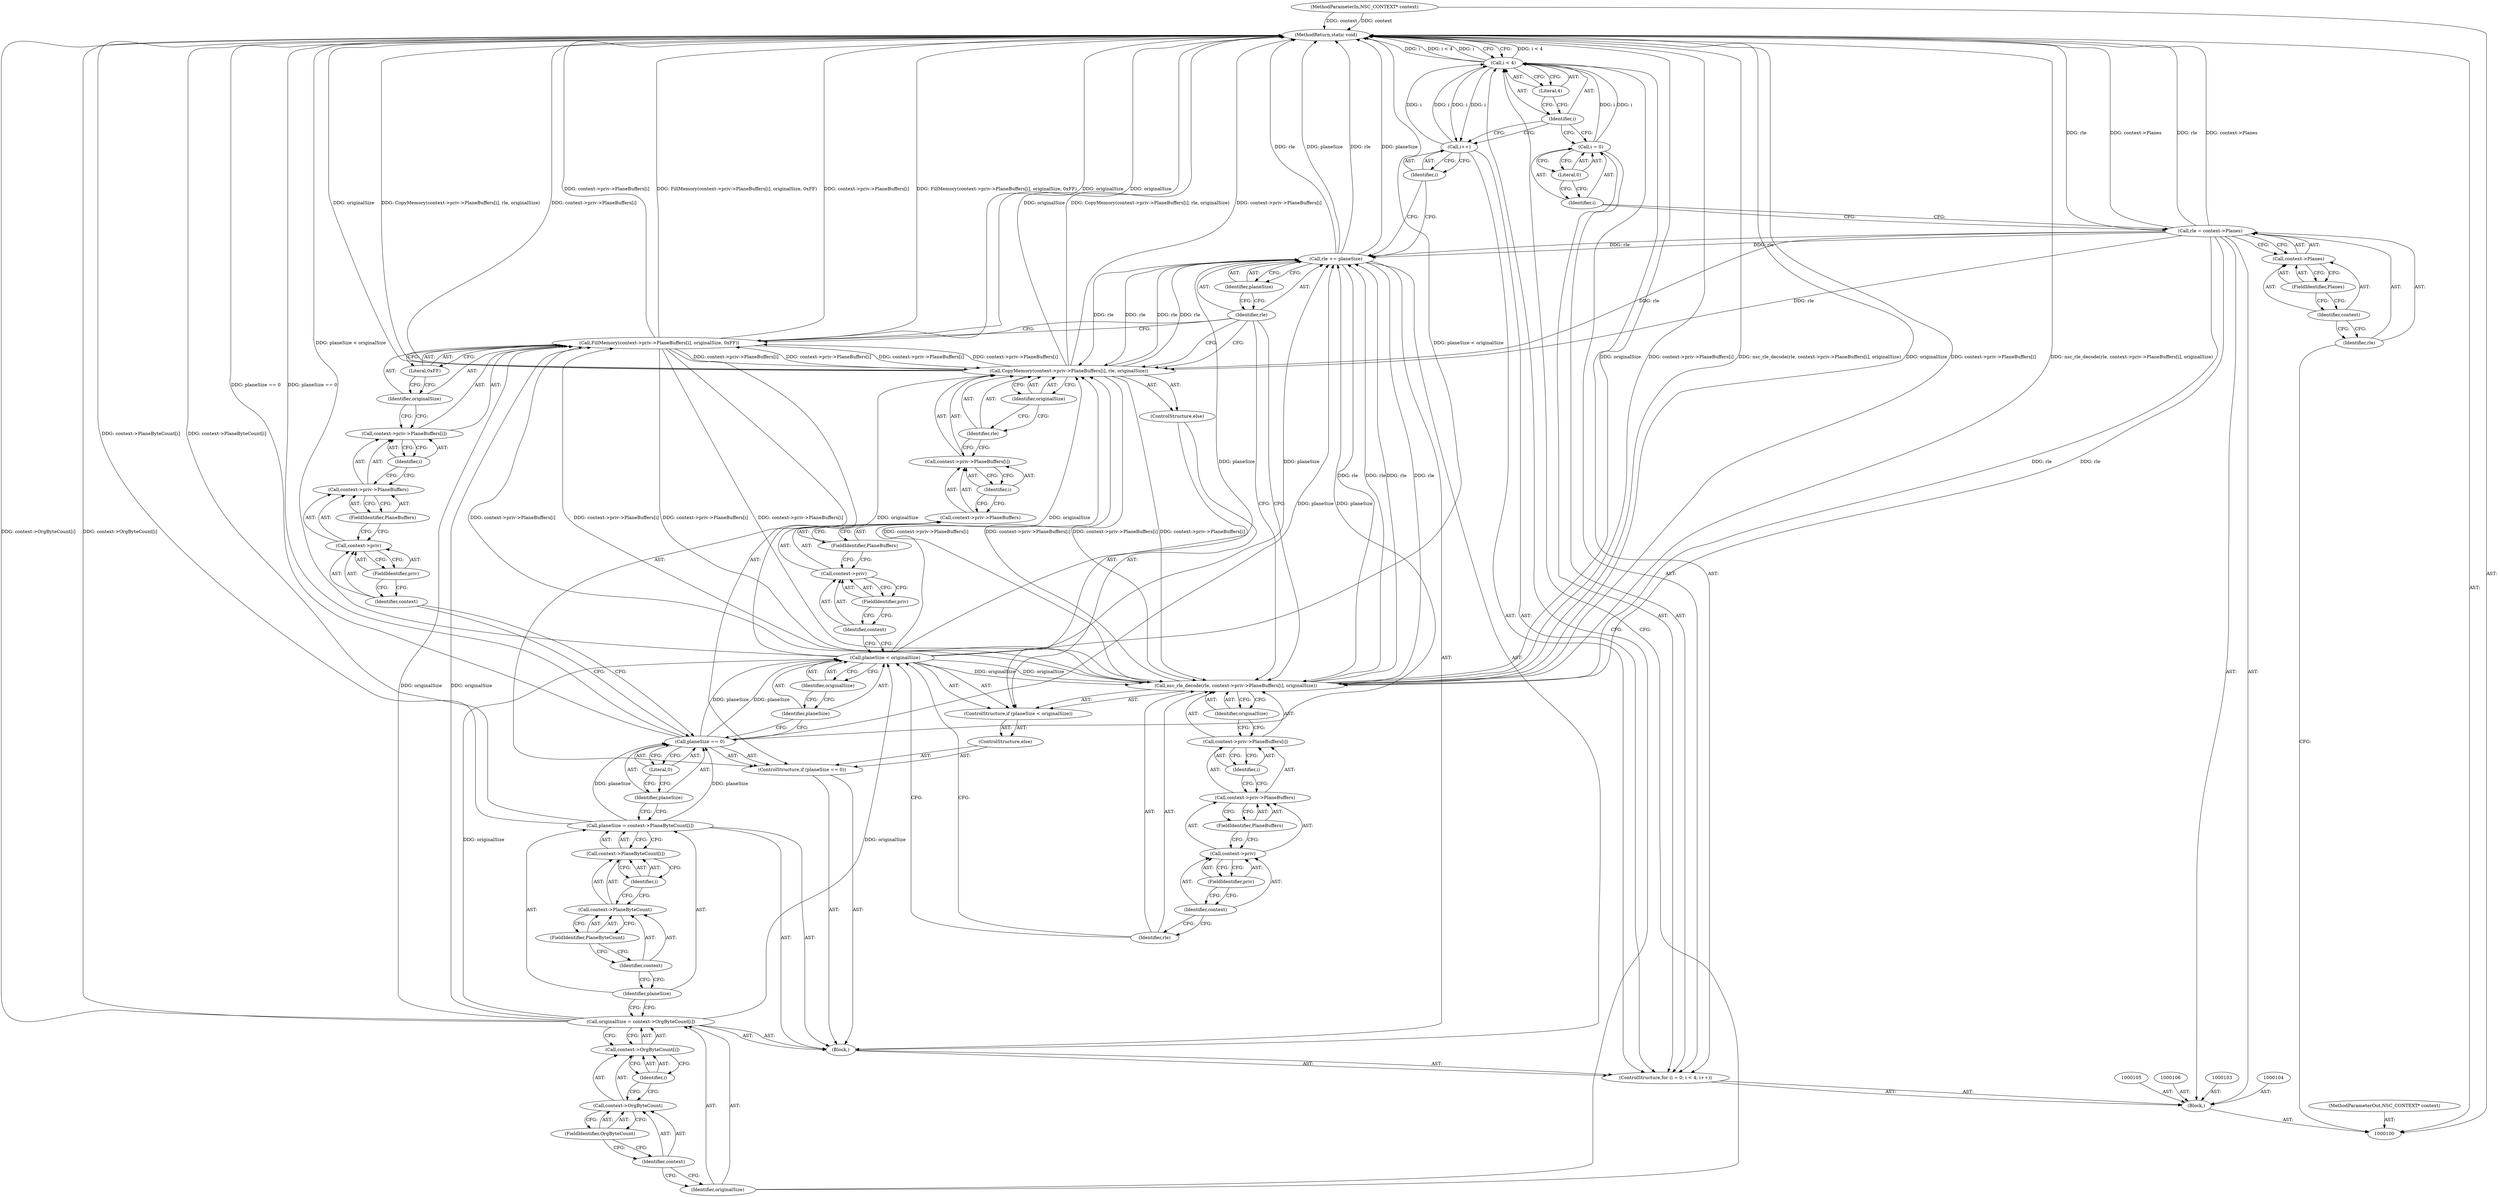 digraph "1_FreeRDP_d1112c279bd1a327e8e4d0b5f371458bf2579659_2" {
"1000179" [label="(MethodReturn,static void)"];
"1000101" [label="(MethodParameterIn,NSC_CONTEXT* context)"];
"1000241" [label="(MethodParameterOut,NSC_CONTEXT* context)"];
"1000121" [label="(Block,)"];
"1000124" [label="(Call,context->OrgByteCount[i])"];
"1000125" [label="(Call,context->OrgByteCount)"];
"1000126" [label="(Identifier,context)"];
"1000122" [label="(Call,originalSize = context->OrgByteCount[i])"];
"1000123" [label="(Identifier,originalSize)"];
"1000127" [label="(FieldIdentifier,OrgByteCount)"];
"1000128" [label="(Identifier,i)"];
"1000131" [label="(Call,context->PlaneByteCount[i])"];
"1000132" [label="(Call,context->PlaneByteCount)"];
"1000133" [label="(Identifier,context)"];
"1000134" [label="(FieldIdentifier,PlaneByteCount)"];
"1000129" [label="(Call,planeSize = context->PlaneByteCount[i])"];
"1000130" [label="(Identifier,planeSize)"];
"1000135" [label="(Identifier,i)"];
"1000139" [label="(Literal,0)"];
"1000136" [label="(ControlStructure,if (planeSize == 0))"];
"1000137" [label="(Call,planeSize == 0)"];
"1000138" [label="(Identifier,planeSize)"];
"1000141" [label="(Call,context->priv->PlaneBuffers[i])"];
"1000142" [label="(Call,context->priv->PlaneBuffers)"];
"1000143" [label="(Call,context->priv)"];
"1000144" [label="(Identifier,context)"];
"1000145" [label="(FieldIdentifier,priv)"];
"1000146" [label="(FieldIdentifier,PlaneBuffers)"];
"1000140" [label="(Call,FillMemory(context->priv->PlaneBuffers[i], originalSize, 0xFF))"];
"1000147" [label="(Identifier,i)"];
"1000148" [label="(Identifier,originalSize)"];
"1000149" [label="(Literal,0xFF)"];
"1000152" [label="(Call,planeSize < originalSize)"];
"1000153" [label="(Identifier,planeSize)"];
"1000154" [label="(Identifier,originalSize)"];
"1000150" [label="(ControlStructure,else)"];
"1000151" [label="(ControlStructure,if (planeSize < originalSize))"];
"1000156" [label="(Identifier,rle)"];
"1000157" [label="(Call,context->priv->PlaneBuffers[i])"];
"1000158" [label="(Call,context->priv->PlaneBuffers)"];
"1000159" [label="(Call,context->priv)"];
"1000160" [label="(Identifier,context)"];
"1000155" [label="(Call,nsc_rle_decode(rle, context->priv->PlaneBuffers[i], originalSize))"];
"1000161" [label="(FieldIdentifier,priv)"];
"1000162" [label="(FieldIdentifier,PlaneBuffers)"];
"1000163" [label="(Identifier,i)"];
"1000164" [label="(Identifier,originalSize)"];
"1000165" [label="(ControlStructure,else)"];
"1000167" [label="(Call,context->priv->PlaneBuffers[i])"];
"1000168" [label="(Call,context->priv->PlaneBuffers)"];
"1000169" [label="(Call,context->priv)"];
"1000170" [label="(Identifier,context)"];
"1000171" [label="(FieldIdentifier,priv)"];
"1000172" [label="(FieldIdentifier,PlaneBuffers)"];
"1000166" [label="(Call,CopyMemory(context->priv->PlaneBuffers[i], rle, originalSize))"];
"1000173" [label="(Identifier,i)"];
"1000174" [label="(Identifier,rle)"];
"1000175" [label="(Identifier,originalSize)"];
"1000102" [label="(Block,)"];
"1000178" [label="(Identifier,planeSize)"];
"1000176" [label="(Call,rle += planeSize)"];
"1000177" [label="(Identifier,rle)"];
"1000111" [label="(FieldIdentifier,Planes)"];
"1000107" [label="(Call,rle = context->Planes)"];
"1000108" [label="(Identifier,rle)"];
"1000109" [label="(Call,context->Planes)"];
"1000110" [label="(Identifier,context)"];
"1000115" [label="(Literal,0)"];
"1000116" [label="(Call,i < 4)"];
"1000117" [label="(Identifier,i)"];
"1000118" [label="(Literal,4)"];
"1000112" [label="(ControlStructure,for (i = 0; i < 4; i++))"];
"1000119" [label="(Call,i++)"];
"1000120" [label="(Identifier,i)"];
"1000113" [label="(Call,i = 0)"];
"1000114" [label="(Identifier,i)"];
"1000179" -> "1000100"  [label="AST: "];
"1000179" -> "1000116"  [label="CFG: "];
"1000155" -> "1000179"  [label="DDG: originalSize"];
"1000155" -> "1000179"  [label="DDG: context->priv->PlaneBuffers[i]"];
"1000155" -> "1000179"  [label="DDG: nsc_rle_decode(rle, context->priv->PlaneBuffers[i], originalSize)"];
"1000107" -> "1000179"  [label="DDG: rle"];
"1000107" -> "1000179"  [label="DDG: context->Planes"];
"1000140" -> "1000179"  [label="DDG: context->priv->PlaneBuffers[i]"];
"1000140" -> "1000179"  [label="DDG: FillMemory(context->priv->PlaneBuffers[i], originalSize, 0xFF)"];
"1000140" -> "1000179"  [label="DDG: originalSize"];
"1000176" -> "1000179"  [label="DDG: rle"];
"1000176" -> "1000179"  [label="DDG: planeSize"];
"1000116" -> "1000179"  [label="DDG: i < 4"];
"1000116" -> "1000179"  [label="DDG: i"];
"1000166" -> "1000179"  [label="DDG: CopyMemory(context->priv->PlaneBuffers[i], rle, originalSize)"];
"1000166" -> "1000179"  [label="DDG: context->priv->PlaneBuffers[i]"];
"1000166" -> "1000179"  [label="DDG: originalSize"];
"1000152" -> "1000179"  [label="DDG: planeSize < originalSize"];
"1000101" -> "1000179"  [label="DDG: context"];
"1000137" -> "1000179"  [label="DDG: planeSize == 0"];
"1000129" -> "1000179"  [label="DDG: context->PlaneByteCount[i]"];
"1000122" -> "1000179"  [label="DDG: context->OrgByteCount[i]"];
"1000101" -> "1000100"  [label="AST: "];
"1000101" -> "1000179"  [label="DDG: context"];
"1000241" -> "1000100"  [label="AST: "];
"1000121" -> "1000112"  [label="AST: "];
"1000122" -> "1000121"  [label="AST: "];
"1000129" -> "1000121"  [label="AST: "];
"1000136" -> "1000121"  [label="AST: "];
"1000176" -> "1000121"  [label="AST: "];
"1000124" -> "1000122"  [label="AST: "];
"1000124" -> "1000128"  [label="CFG: "];
"1000125" -> "1000124"  [label="AST: "];
"1000128" -> "1000124"  [label="AST: "];
"1000122" -> "1000124"  [label="CFG: "];
"1000125" -> "1000124"  [label="AST: "];
"1000125" -> "1000127"  [label="CFG: "];
"1000126" -> "1000125"  [label="AST: "];
"1000127" -> "1000125"  [label="AST: "];
"1000128" -> "1000125"  [label="CFG: "];
"1000126" -> "1000125"  [label="AST: "];
"1000126" -> "1000123"  [label="CFG: "];
"1000127" -> "1000126"  [label="CFG: "];
"1000122" -> "1000121"  [label="AST: "];
"1000122" -> "1000124"  [label="CFG: "];
"1000123" -> "1000122"  [label="AST: "];
"1000124" -> "1000122"  [label="AST: "];
"1000130" -> "1000122"  [label="CFG: "];
"1000122" -> "1000179"  [label="DDG: context->OrgByteCount[i]"];
"1000122" -> "1000140"  [label="DDG: originalSize"];
"1000122" -> "1000152"  [label="DDG: originalSize"];
"1000123" -> "1000122"  [label="AST: "];
"1000123" -> "1000116"  [label="CFG: "];
"1000126" -> "1000123"  [label="CFG: "];
"1000127" -> "1000125"  [label="AST: "];
"1000127" -> "1000126"  [label="CFG: "];
"1000125" -> "1000127"  [label="CFG: "];
"1000128" -> "1000124"  [label="AST: "];
"1000128" -> "1000125"  [label="CFG: "];
"1000124" -> "1000128"  [label="CFG: "];
"1000131" -> "1000129"  [label="AST: "];
"1000131" -> "1000135"  [label="CFG: "];
"1000132" -> "1000131"  [label="AST: "];
"1000135" -> "1000131"  [label="AST: "];
"1000129" -> "1000131"  [label="CFG: "];
"1000132" -> "1000131"  [label="AST: "];
"1000132" -> "1000134"  [label="CFG: "];
"1000133" -> "1000132"  [label="AST: "];
"1000134" -> "1000132"  [label="AST: "];
"1000135" -> "1000132"  [label="CFG: "];
"1000133" -> "1000132"  [label="AST: "];
"1000133" -> "1000130"  [label="CFG: "];
"1000134" -> "1000133"  [label="CFG: "];
"1000134" -> "1000132"  [label="AST: "];
"1000134" -> "1000133"  [label="CFG: "];
"1000132" -> "1000134"  [label="CFG: "];
"1000129" -> "1000121"  [label="AST: "];
"1000129" -> "1000131"  [label="CFG: "];
"1000130" -> "1000129"  [label="AST: "];
"1000131" -> "1000129"  [label="AST: "];
"1000138" -> "1000129"  [label="CFG: "];
"1000129" -> "1000179"  [label="DDG: context->PlaneByteCount[i]"];
"1000129" -> "1000137"  [label="DDG: planeSize"];
"1000130" -> "1000129"  [label="AST: "];
"1000130" -> "1000122"  [label="CFG: "];
"1000133" -> "1000130"  [label="CFG: "];
"1000135" -> "1000131"  [label="AST: "];
"1000135" -> "1000132"  [label="CFG: "];
"1000131" -> "1000135"  [label="CFG: "];
"1000139" -> "1000137"  [label="AST: "];
"1000139" -> "1000138"  [label="CFG: "];
"1000137" -> "1000139"  [label="CFG: "];
"1000136" -> "1000121"  [label="AST: "];
"1000137" -> "1000136"  [label="AST: "];
"1000140" -> "1000136"  [label="AST: "];
"1000150" -> "1000136"  [label="AST: "];
"1000137" -> "1000136"  [label="AST: "];
"1000137" -> "1000139"  [label="CFG: "];
"1000138" -> "1000137"  [label="AST: "];
"1000139" -> "1000137"  [label="AST: "];
"1000144" -> "1000137"  [label="CFG: "];
"1000153" -> "1000137"  [label="CFG: "];
"1000137" -> "1000179"  [label="DDG: planeSize == 0"];
"1000129" -> "1000137"  [label="DDG: planeSize"];
"1000137" -> "1000152"  [label="DDG: planeSize"];
"1000137" -> "1000176"  [label="DDG: planeSize"];
"1000138" -> "1000137"  [label="AST: "];
"1000138" -> "1000129"  [label="CFG: "];
"1000139" -> "1000138"  [label="CFG: "];
"1000141" -> "1000140"  [label="AST: "];
"1000141" -> "1000147"  [label="CFG: "];
"1000142" -> "1000141"  [label="AST: "];
"1000147" -> "1000141"  [label="AST: "];
"1000148" -> "1000141"  [label="CFG: "];
"1000142" -> "1000141"  [label="AST: "];
"1000142" -> "1000146"  [label="CFG: "];
"1000143" -> "1000142"  [label="AST: "];
"1000146" -> "1000142"  [label="AST: "];
"1000147" -> "1000142"  [label="CFG: "];
"1000143" -> "1000142"  [label="AST: "];
"1000143" -> "1000145"  [label="CFG: "];
"1000144" -> "1000143"  [label="AST: "];
"1000145" -> "1000143"  [label="AST: "];
"1000146" -> "1000143"  [label="CFG: "];
"1000144" -> "1000143"  [label="AST: "];
"1000144" -> "1000137"  [label="CFG: "];
"1000145" -> "1000144"  [label="CFG: "];
"1000145" -> "1000143"  [label="AST: "];
"1000145" -> "1000144"  [label="CFG: "];
"1000143" -> "1000145"  [label="CFG: "];
"1000146" -> "1000142"  [label="AST: "];
"1000146" -> "1000143"  [label="CFG: "];
"1000142" -> "1000146"  [label="CFG: "];
"1000140" -> "1000136"  [label="AST: "];
"1000140" -> "1000149"  [label="CFG: "];
"1000141" -> "1000140"  [label="AST: "];
"1000148" -> "1000140"  [label="AST: "];
"1000149" -> "1000140"  [label="AST: "];
"1000177" -> "1000140"  [label="CFG: "];
"1000140" -> "1000179"  [label="DDG: context->priv->PlaneBuffers[i]"];
"1000140" -> "1000179"  [label="DDG: FillMemory(context->priv->PlaneBuffers[i], originalSize, 0xFF)"];
"1000140" -> "1000179"  [label="DDG: originalSize"];
"1000155" -> "1000140"  [label="DDG: context->priv->PlaneBuffers[i]"];
"1000166" -> "1000140"  [label="DDG: context->priv->PlaneBuffers[i]"];
"1000122" -> "1000140"  [label="DDG: originalSize"];
"1000140" -> "1000155"  [label="DDG: context->priv->PlaneBuffers[i]"];
"1000140" -> "1000166"  [label="DDG: context->priv->PlaneBuffers[i]"];
"1000147" -> "1000141"  [label="AST: "];
"1000147" -> "1000142"  [label="CFG: "];
"1000141" -> "1000147"  [label="CFG: "];
"1000148" -> "1000140"  [label="AST: "];
"1000148" -> "1000141"  [label="CFG: "];
"1000149" -> "1000148"  [label="CFG: "];
"1000149" -> "1000140"  [label="AST: "];
"1000149" -> "1000148"  [label="CFG: "];
"1000140" -> "1000149"  [label="CFG: "];
"1000152" -> "1000151"  [label="AST: "];
"1000152" -> "1000154"  [label="CFG: "];
"1000153" -> "1000152"  [label="AST: "];
"1000154" -> "1000152"  [label="AST: "];
"1000156" -> "1000152"  [label="CFG: "];
"1000170" -> "1000152"  [label="CFG: "];
"1000152" -> "1000179"  [label="DDG: planeSize < originalSize"];
"1000137" -> "1000152"  [label="DDG: planeSize"];
"1000122" -> "1000152"  [label="DDG: originalSize"];
"1000152" -> "1000155"  [label="DDG: originalSize"];
"1000152" -> "1000166"  [label="DDG: originalSize"];
"1000152" -> "1000176"  [label="DDG: planeSize"];
"1000153" -> "1000152"  [label="AST: "];
"1000153" -> "1000137"  [label="CFG: "];
"1000154" -> "1000153"  [label="CFG: "];
"1000154" -> "1000152"  [label="AST: "];
"1000154" -> "1000153"  [label="CFG: "];
"1000152" -> "1000154"  [label="CFG: "];
"1000150" -> "1000136"  [label="AST: "];
"1000151" -> "1000150"  [label="AST: "];
"1000151" -> "1000150"  [label="AST: "];
"1000152" -> "1000151"  [label="AST: "];
"1000155" -> "1000151"  [label="AST: "];
"1000165" -> "1000151"  [label="AST: "];
"1000156" -> "1000155"  [label="AST: "];
"1000156" -> "1000152"  [label="CFG: "];
"1000160" -> "1000156"  [label="CFG: "];
"1000157" -> "1000155"  [label="AST: "];
"1000157" -> "1000163"  [label="CFG: "];
"1000158" -> "1000157"  [label="AST: "];
"1000163" -> "1000157"  [label="AST: "];
"1000164" -> "1000157"  [label="CFG: "];
"1000158" -> "1000157"  [label="AST: "];
"1000158" -> "1000162"  [label="CFG: "];
"1000159" -> "1000158"  [label="AST: "];
"1000162" -> "1000158"  [label="AST: "];
"1000163" -> "1000158"  [label="CFG: "];
"1000159" -> "1000158"  [label="AST: "];
"1000159" -> "1000161"  [label="CFG: "];
"1000160" -> "1000159"  [label="AST: "];
"1000161" -> "1000159"  [label="AST: "];
"1000162" -> "1000159"  [label="CFG: "];
"1000160" -> "1000159"  [label="AST: "];
"1000160" -> "1000156"  [label="CFG: "];
"1000161" -> "1000160"  [label="CFG: "];
"1000155" -> "1000151"  [label="AST: "];
"1000155" -> "1000164"  [label="CFG: "];
"1000156" -> "1000155"  [label="AST: "];
"1000157" -> "1000155"  [label="AST: "];
"1000164" -> "1000155"  [label="AST: "];
"1000177" -> "1000155"  [label="CFG: "];
"1000155" -> "1000179"  [label="DDG: originalSize"];
"1000155" -> "1000179"  [label="DDG: context->priv->PlaneBuffers[i]"];
"1000155" -> "1000179"  [label="DDG: nsc_rle_decode(rle, context->priv->PlaneBuffers[i], originalSize)"];
"1000155" -> "1000140"  [label="DDG: context->priv->PlaneBuffers[i]"];
"1000107" -> "1000155"  [label="DDG: rle"];
"1000176" -> "1000155"  [label="DDG: rle"];
"1000140" -> "1000155"  [label="DDG: context->priv->PlaneBuffers[i]"];
"1000166" -> "1000155"  [label="DDG: context->priv->PlaneBuffers[i]"];
"1000152" -> "1000155"  [label="DDG: originalSize"];
"1000155" -> "1000166"  [label="DDG: context->priv->PlaneBuffers[i]"];
"1000155" -> "1000176"  [label="DDG: rle"];
"1000161" -> "1000159"  [label="AST: "];
"1000161" -> "1000160"  [label="CFG: "];
"1000159" -> "1000161"  [label="CFG: "];
"1000162" -> "1000158"  [label="AST: "];
"1000162" -> "1000159"  [label="CFG: "];
"1000158" -> "1000162"  [label="CFG: "];
"1000163" -> "1000157"  [label="AST: "];
"1000163" -> "1000158"  [label="CFG: "];
"1000157" -> "1000163"  [label="CFG: "];
"1000164" -> "1000155"  [label="AST: "];
"1000164" -> "1000157"  [label="CFG: "];
"1000155" -> "1000164"  [label="CFG: "];
"1000165" -> "1000151"  [label="AST: "];
"1000166" -> "1000165"  [label="AST: "];
"1000167" -> "1000166"  [label="AST: "];
"1000167" -> "1000173"  [label="CFG: "];
"1000168" -> "1000167"  [label="AST: "];
"1000173" -> "1000167"  [label="AST: "];
"1000174" -> "1000167"  [label="CFG: "];
"1000168" -> "1000167"  [label="AST: "];
"1000168" -> "1000172"  [label="CFG: "];
"1000169" -> "1000168"  [label="AST: "];
"1000172" -> "1000168"  [label="AST: "];
"1000173" -> "1000168"  [label="CFG: "];
"1000169" -> "1000168"  [label="AST: "];
"1000169" -> "1000171"  [label="CFG: "];
"1000170" -> "1000169"  [label="AST: "];
"1000171" -> "1000169"  [label="AST: "];
"1000172" -> "1000169"  [label="CFG: "];
"1000170" -> "1000169"  [label="AST: "];
"1000170" -> "1000152"  [label="CFG: "];
"1000171" -> "1000170"  [label="CFG: "];
"1000171" -> "1000169"  [label="AST: "];
"1000171" -> "1000170"  [label="CFG: "];
"1000169" -> "1000171"  [label="CFG: "];
"1000172" -> "1000168"  [label="AST: "];
"1000172" -> "1000169"  [label="CFG: "];
"1000168" -> "1000172"  [label="CFG: "];
"1000166" -> "1000165"  [label="AST: "];
"1000166" -> "1000175"  [label="CFG: "];
"1000167" -> "1000166"  [label="AST: "];
"1000174" -> "1000166"  [label="AST: "];
"1000175" -> "1000166"  [label="AST: "];
"1000177" -> "1000166"  [label="CFG: "];
"1000166" -> "1000179"  [label="DDG: CopyMemory(context->priv->PlaneBuffers[i], rle, originalSize)"];
"1000166" -> "1000179"  [label="DDG: context->priv->PlaneBuffers[i]"];
"1000166" -> "1000179"  [label="DDG: originalSize"];
"1000166" -> "1000140"  [label="DDG: context->priv->PlaneBuffers[i]"];
"1000166" -> "1000155"  [label="DDG: context->priv->PlaneBuffers[i]"];
"1000155" -> "1000166"  [label="DDG: context->priv->PlaneBuffers[i]"];
"1000140" -> "1000166"  [label="DDG: context->priv->PlaneBuffers[i]"];
"1000107" -> "1000166"  [label="DDG: rle"];
"1000176" -> "1000166"  [label="DDG: rle"];
"1000152" -> "1000166"  [label="DDG: originalSize"];
"1000166" -> "1000176"  [label="DDG: rle"];
"1000173" -> "1000167"  [label="AST: "];
"1000173" -> "1000168"  [label="CFG: "];
"1000167" -> "1000173"  [label="CFG: "];
"1000174" -> "1000166"  [label="AST: "];
"1000174" -> "1000167"  [label="CFG: "];
"1000175" -> "1000174"  [label="CFG: "];
"1000175" -> "1000166"  [label="AST: "];
"1000175" -> "1000174"  [label="CFG: "];
"1000166" -> "1000175"  [label="CFG: "];
"1000102" -> "1000100"  [label="AST: "];
"1000103" -> "1000102"  [label="AST: "];
"1000104" -> "1000102"  [label="AST: "];
"1000105" -> "1000102"  [label="AST: "];
"1000106" -> "1000102"  [label="AST: "];
"1000107" -> "1000102"  [label="AST: "];
"1000112" -> "1000102"  [label="AST: "];
"1000178" -> "1000176"  [label="AST: "];
"1000178" -> "1000177"  [label="CFG: "];
"1000176" -> "1000178"  [label="CFG: "];
"1000176" -> "1000121"  [label="AST: "];
"1000176" -> "1000178"  [label="CFG: "];
"1000177" -> "1000176"  [label="AST: "];
"1000178" -> "1000176"  [label="AST: "];
"1000120" -> "1000176"  [label="CFG: "];
"1000176" -> "1000179"  [label="DDG: rle"];
"1000176" -> "1000179"  [label="DDG: planeSize"];
"1000176" -> "1000155"  [label="DDG: rle"];
"1000176" -> "1000166"  [label="DDG: rle"];
"1000152" -> "1000176"  [label="DDG: planeSize"];
"1000137" -> "1000176"  [label="DDG: planeSize"];
"1000107" -> "1000176"  [label="DDG: rle"];
"1000155" -> "1000176"  [label="DDG: rle"];
"1000166" -> "1000176"  [label="DDG: rle"];
"1000177" -> "1000176"  [label="AST: "];
"1000177" -> "1000140"  [label="CFG: "];
"1000177" -> "1000155"  [label="CFG: "];
"1000177" -> "1000166"  [label="CFG: "];
"1000178" -> "1000177"  [label="CFG: "];
"1000111" -> "1000109"  [label="AST: "];
"1000111" -> "1000110"  [label="CFG: "];
"1000109" -> "1000111"  [label="CFG: "];
"1000107" -> "1000102"  [label="AST: "];
"1000107" -> "1000109"  [label="CFG: "];
"1000108" -> "1000107"  [label="AST: "];
"1000109" -> "1000107"  [label="AST: "];
"1000114" -> "1000107"  [label="CFG: "];
"1000107" -> "1000179"  [label="DDG: rle"];
"1000107" -> "1000179"  [label="DDG: context->Planes"];
"1000107" -> "1000155"  [label="DDG: rle"];
"1000107" -> "1000166"  [label="DDG: rle"];
"1000107" -> "1000176"  [label="DDG: rle"];
"1000108" -> "1000107"  [label="AST: "];
"1000108" -> "1000100"  [label="CFG: "];
"1000110" -> "1000108"  [label="CFG: "];
"1000109" -> "1000107"  [label="AST: "];
"1000109" -> "1000111"  [label="CFG: "];
"1000110" -> "1000109"  [label="AST: "];
"1000111" -> "1000109"  [label="AST: "];
"1000107" -> "1000109"  [label="CFG: "];
"1000110" -> "1000109"  [label="AST: "];
"1000110" -> "1000108"  [label="CFG: "];
"1000111" -> "1000110"  [label="CFG: "];
"1000115" -> "1000113"  [label="AST: "];
"1000115" -> "1000114"  [label="CFG: "];
"1000113" -> "1000115"  [label="CFG: "];
"1000116" -> "1000112"  [label="AST: "];
"1000116" -> "1000118"  [label="CFG: "];
"1000117" -> "1000116"  [label="AST: "];
"1000118" -> "1000116"  [label="AST: "];
"1000123" -> "1000116"  [label="CFG: "];
"1000179" -> "1000116"  [label="CFG: "];
"1000116" -> "1000179"  [label="DDG: i < 4"];
"1000116" -> "1000179"  [label="DDG: i"];
"1000113" -> "1000116"  [label="DDG: i"];
"1000119" -> "1000116"  [label="DDG: i"];
"1000116" -> "1000119"  [label="DDG: i"];
"1000117" -> "1000116"  [label="AST: "];
"1000117" -> "1000113"  [label="CFG: "];
"1000117" -> "1000119"  [label="CFG: "];
"1000118" -> "1000117"  [label="CFG: "];
"1000118" -> "1000116"  [label="AST: "];
"1000118" -> "1000117"  [label="CFG: "];
"1000116" -> "1000118"  [label="CFG: "];
"1000112" -> "1000102"  [label="AST: "];
"1000113" -> "1000112"  [label="AST: "];
"1000116" -> "1000112"  [label="AST: "];
"1000119" -> "1000112"  [label="AST: "];
"1000121" -> "1000112"  [label="AST: "];
"1000119" -> "1000112"  [label="AST: "];
"1000119" -> "1000120"  [label="CFG: "];
"1000120" -> "1000119"  [label="AST: "];
"1000117" -> "1000119"  [label="CFG: "];
"1000119" -> "1000116"  [label="DDG: i"];
"1000116" -> "1000119"  [label="DDG: i"];
"1000120" -> "1000119"  [label="AST: "];
"1000120" -> "1000176"  [label="CFG: "];
"1000119" -> "1000120"  [label="CFG: "];
"1000113" -> "1000112"  [label="AST: "];
"1000113" -> "1000115"  [label="CFG: "];
"1000114" -> "1000113"  [label="AST: "];
"1000115" -> "1000113"  [label="AST: "];
"1000117" -> "1000113"  [label="CFG: "];
"1000113" -> "1000116"  [label="DDG: i"];
"1000114" -> "1000113"  [label="AST: "];
"1000114" -> "1000107"  [label="CFG: "];
"1000115" -> "1000114"  [label="CFG: "];
}
